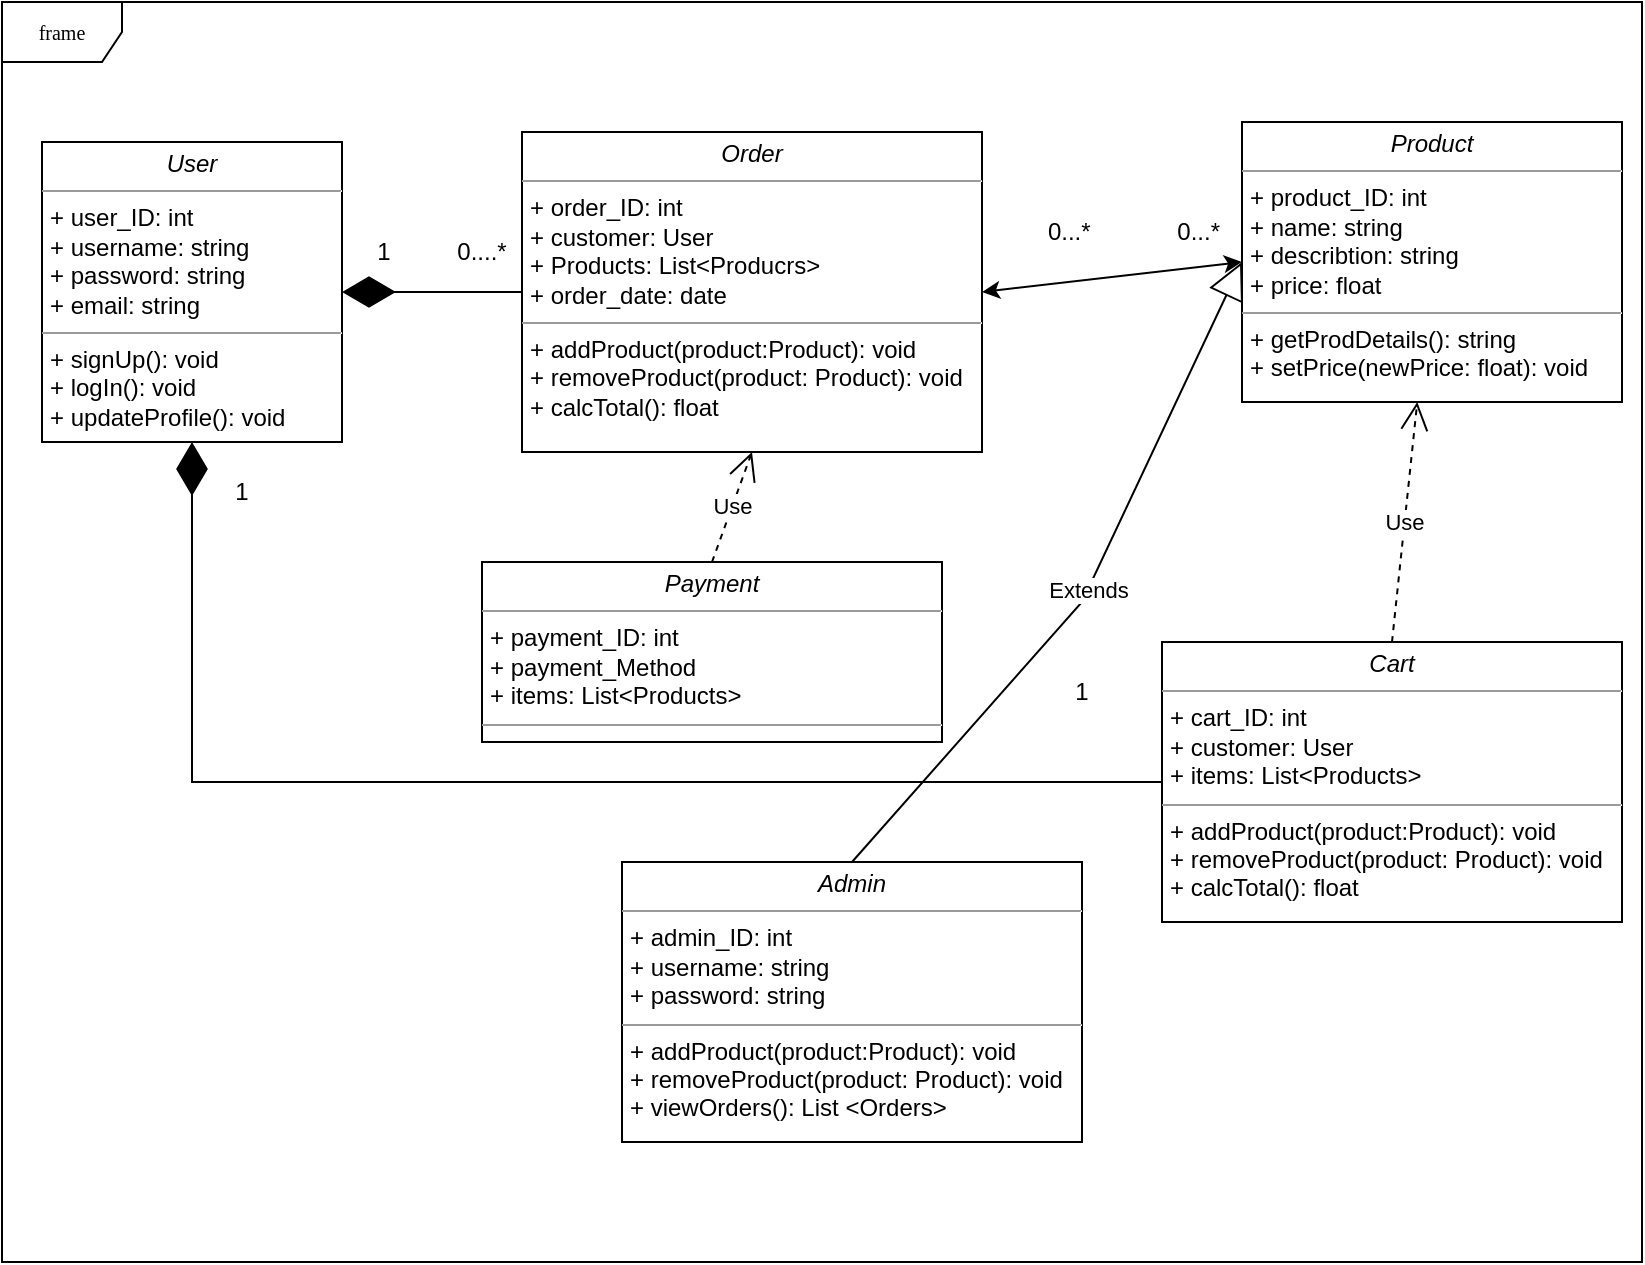 <mxfile version="23.1.6" type="device">
  <diagram name="Page-1" id="c4acf3e9-155e-7222-9cf6-157b1a14988f">
    <mxGraphModel dx="1050" dy="565" grid="1" gridSize="10" guides="1" tooltips="1" connect="1" arrows="1" fold="1" page="1" pageScale="1" pageWidth="850" pageHeight="1100" background="none" math="0" shadow="0">
      <root>
        <mxCell id="0" />
        <mxCell id="1" parent="0" />
        <mxCell id="17acba5748e5396b-1" value="frame" style="shape=umlFrame;whiteSpace=wrap;html=1;rounded=0;shadow=0;comic=0;labelBackgroundColor=none;strokeWidth=1;fontFamily=Verdana;fontSize=10;align=center;" parent="1" vertex="1">
          <mxGeometry x="20" y="20" width="820" height="630" as="geometry" />
        </mxCell>
        <mxCell id="5d2195bd80daf111-15" value="&lt;p style=&quot;margin:0px;margin-top:4px;text-align:center;&quot;&gt;&lt;i&gt;User&lt;/i&gt;&lt;/p&gt;&lt;hr size=&quot;1&quot;&gt;&lt;p style=&quot;border-color: var(--border-color); margin: 0px 0px 0px 4px;&quot;&gt;+ user_ID: int&lt;br style=&quot;border-color: var(--border-color);&quot;&gt;+ username: string&lt;br style=&quot;border-color: var(--border-color);&quot;&gt;+ password: string&lt;/p&gt;&lt;p style=&quot;border-color: var(--border-color); margin: 0px 0px 0px 4px;&quot;&gt;+ email: string&lt;/p&gt;&lt;hr size=&quot;1&quot;&gt;&lt;p style=&quot;margin:0px;margin-left:4px;&quot;&gt;+ signUp(): void&lt;br&gt;+ logIn(): void&lt;br&gt;+ updateProfile(): void&lt;/p&gt;" style="verticalAlign=top;align=left;overflow=fill;fontSize=12;fontFamily=Helvetica;html=1;rounded=0;shadow=0;comic=0;labelBackgroundColor=none;strokeWidth=1" parent="1" vertex="1">
          <mxGeometry x="40" y="90" width="150" height="150" as="geometry" />
        </mxCell>
        <mxCell id="454Sru1Qw_aLn2mXFdrK-1" style="edgeStyle=orthogonalEdgeStyle;rounded=0;orthogonalLoop=1;jettySize=auto;html=1;exitX=0.5;exitY=1;exitDx=0;exitDy=0;" edge="1" parent="1">
          <mxGeometry relative="1" as="geometry">
            <mxPoint x="155" y="227" as="sourcePoint" />
            <mxPoint x="155" y="227" as="targetPoint" />
          </mxGeometry>
        </mxCell>
        <mxCell id="454Sru1Qw_aLn2mXFdrK-4" value="&lt;p style=&quot;margin:0px;margin-top:4px;text-align:center;&quot;&gt;&lt;i&gt;Order&lt;/i&gt;&lt;/p&gt;&lt;hr size=&quot;1&quot;&gt;&lt;p style=&quot;border-color: var(--border-color); margin: 0px 0px 0px 4px;&quot;&gt;+ order_ID: int&lt;br style=&quot;border-color: var(--border-color);&quot;&gt;+ customer: User&lt;br&gt;+ Products: List&amp;lt;Producrs&amp;gt;&lt;br&gt;+ order_date: date&lt;/p&gt;&lt;hr size=&quot;1&quot;&gt;&lt;p style=&quot;margin:0px;margin-left:4px;&quot;&gt;+ addProduct(product:Product): void&lt;br&gt;+ removeProduct(product: Product): void&lt;br&gt;+ calcTotal(): float&lt;/p&gt;" style="verticalAlign=top;align=left;overflow=fill;fontSize=12;fontFamily=Helvetica;html=1;rounded=0;shadow=0;comic=0;labelBackgroundColor=none;strokeWidth=1" vertex="1" parent="1">
          <mxGeometry x="280" y="85" width="230" height="160" as="geometry" />
        </mxCell>
        <mxCell id="454Sru1Qw_aLn2mXFdrK-5" value="&lt;p style=&quot;margin:0px;margin-top:4px;text-align:center;&quot;&gt;&lt;i&gt;Product&lt;/i&gt;&lt;/p&gt;&lt;hr size=&quot;1&quot;&gt;&lt;p style=&quot;border-color: var(--border-color); margin: 0px 0px 0px 4px;&quot;&gt;+ product_ID: int&lt;br style=&quot;border-color: var(--border-color);&quot;&gt;+ name: string&lt;br&gt;+ describtion: string&lt;br&gt;+ price: float&lt;/p&gt;&lt;hr size=&quot;1&quot;&gt;&lt;p style=&quot;margin:0px;margin-left:4px;&quot;&gt;+ getProdDetails(): string&lt;br&gt;+ setPrice(newPrice: float): void&lt;/p&gt;" style="verticalAlign=top;align=left;overflow=fill;fontSize=12;fontFamily=Helvetica;html=1;rounded=0;shadow=0;comic=0;labelBackgroundColor=none;strokeWidth=1" vertex="1" parent="1">
          <mxGeometry x="640" y="80" width="190" height="140" as="geometry" />
        </mxCell>
        <mxCell id="454Sru1Qw_aLn2mXFdrK-6" value="&lt;p style=&quot;margin:0px;margin-top:4px;text-align:center;&quot;&gt;&lt;i&gt;Cart&lt;/i&gt;&lt;/p&gt;&lt;hr size=&quot;1&quot;&gt;&lt;p style=&quot;border-color: var(--border-color); margin: 0px 0px 0px 4px;&quot;&gt;+ cart_ID: int&lt;br style=&quot;border-color: var(--border-color);&quot;&gt;+ customer: User&lt;br&gt;+ items: List&amp;lt;Products&amp;gt;&lt;/p&gt;&lt;hr size=&quot;1&quot;&gt;&lt;p style=&quot;margin:0px;margin-left:4px;&quot;&gt;+ addProduct(product:Product): void&lt;br style=&quot;border-color: var(--border-color);&quot;&gt;+ removeProduct(product: Product): void&lt;br style=&quot;border-color: var(--border-color);&quot;&gt;+ calcTotal(): float&lt;br&gt;&lt;/p&gt;" style="verticalAlign=top;align=left;overflow=fill;fontSize=12;fontFamily=Helvetica;html=1;rounded=0;shadow=0;comic=0;labelBackgroundColor=none;strokeWidth=1" vertex="1" parent="1">
          <mxGeometry x="600" y="340" width="230" height="140" as="geometry" />
        </mxCell>
        <mxCell id="454Sru1Qw_aLn2mXFdrK-7" value="&lt;p style=&quot;margin:0px;margin-top:4px;text-align:center;&quot;&gt;&lt;i&gt;Admin&lt;/i&gt;&lt;/p&gt;&lt;hr size=&quot;1&quot;&gt;&lt;p style=&quot;border-color: var(--border-color); margin: 0px 0px 0px 4px;&quot;&gt;+ admin_ID: int&lt;br style=&quot;border-color: var(--border-color);&quot;&gt;+ username: string&lt;br&gt;+ password: string&lt;/p&gt;&lt;hr size=&quot;1&quot;&gt;&lt;p style=&quot;margin:0px;margin-left:4px;&quot;&gt;+ addProduct(product:Product): void&lt;br style=&quot;border-color: var(--border-color);&quot;&gt;+ removeProduct(product: Product): void&lt;br style=&quot;border-color: var(--border-color);&quot;&gt;+ viewOrders(): List &amp;lt;Orders&amp;gt;&lt;br&gt;&lt;/p&gt;" style="verticalAlign=top;align=left;overflow=fill;fontSize=12;fontFamily=Helvetica;html=1;rounded=0;shadow=0;comic=0;labelBackgroundColor=none;strokeWidth=1" vertex="1" parent="1">
          <mxGeometry x="330" y="450" width="230" height="140" as="geometry" />
        </mxCell>
        <mxCell id="454Sru1Qw_aLn2mXFdrK-8" value="&lt;p style=&quot;margin:0px;margin-top:4px;text-align:center;&quot;&gt;&lt;i&gt;Payment&lt;/i&gt;&lt;/p&gt;&lt;hr size=&quot;1&quot;&gt;&lt;p style=&quot;border-color: var(--border-color); margin: 0px 0px 0px 4px;&quot;&gt;+ payment_ID: int&lt;br style=&quot;border-color: var(--border-color);&quot;&gt;+ payment_Method&lt;br&gt;+ items: List&amp;lt;Products&amp;gt;&lt;/p&gt;&lt;hr size=&quot;1&quot;&gt;&lt;p style=&quot;margin:0px;margin-left:4px;&quot;&gt;&lt;br&gt;&lt;/p&gt;" style="verticalAlign=top;align=left;overflow=fill;fontSize=12;fontFamily=Helvetica;html=1;rounded=0;shadow=0;comic=0;labelBackgroundColor=none;strokeWidth=1" vertex="1" parent="1">
          <mxGeometry x="260" y="300" width="230" height="90" as="geometry" />
        </mxCell>
        <mxCell id="454Sru1Qw_aLn2mXFdrK-10" value="Use" style="endArrow=open;endSize=12;dashed=1;html=1;rounded=0;exitX=0.5;exitY=0;exitDx=0;exitDy=0;" edge="1" parent="1" source="454Sru1Qw_aLn2mXFdrK-6" target="454Sru1Qw_aLn2mXFdrK-5">
          <mxGeometry width="160" relative="1" as="geometry">
            <mxPoint x="290" y="340" as="sourcePoint" />
            <mxPoint x="450" y="340" as="targetPoint" />
          </mxGeometry>
        </mxCell>
        <mxCell id="454Sru1Qw_aLn2mXFdrK-11" value="Use" style="endArrow=open;endSize=12;dashed=1;html=1;rounded=0;exitX=0.5;exitY=0;exitDx=0;exitDy=0;entryX=0.5;entryY=1;entryDx=0;entryDy=0;" edge="1" parent="1" source="454Sru1Qw_aLn2mXFdrK-8" target="454Sru1Qw_aLn2mXFdrK-4">
          <mxGeometry width="160" relative="1" as="geometry">
            <mxPoint x="290" y="350" as="sourcePoint" />
            <mxPoint x="450" y="350" as="targetPoint" />
          </mxGeometry>
        </mxCell>
        <mxCell id="454Sru1Qw_aLn2mXFdrK-15" value="1&amp;nbsp; &amp;nbsp; &amp;nbsp; &amp;nbsp; &amp;nbsp; 0....*" style="text;html=1;align=center;verticalAlign=middle;whiteSpace=wrap;rounded=0;" vertex="1" parent="1">
          <mxGeometry x="190" y="130" width="100" height="30" as="geometry" />
        </mxCell>
        <mxCell id="454Sru1Qw_aLn2mXFdrK-17" value="" style="endArrow=classic;startArrow=classic;html=1;rounded=0;entryX=0;entryY=0.5;entryDx=0;entryDy=0;exitX=1;exitY=0.5;exitDx=0;exitDy=0;" edge="1" parent="1" source="454Sru1Qw_aLn2mXFdrK-4" target="454Sru1Qw_aLn2mXFdrK-5">
          <mxGeometry width="50" height="50" relative="1" as="geometry">
            <mxPoint x="350" y="340" as="sourcePoint" />
            <mxPoint x="400" y="290" as="targetPoint" />
          </mxGeometry>
        </mxCell>
        <mxCell id="454Sru1Qw_aLn2mXFdrK-18" value="0...*&amp;nbsp; &amp;nbsp; &amp;nbsp; &amp;nbsp; &amp;nbsp; &amp;nbsp; &amp;nbsp;0...*" style="text;html=1;align=center;verticalAlign=middle;whiteSpace=wrap;rounded=0;" vertex="1" parent="1">
          <mxGeometry x="536" y="120" width="100" height="30" as="geometry" />
        </mxCell>
        <mxCell id="454Sru1Qw_aLn2mXFdrK-21" value="" style="endArrow=diamondThin;endFill=1;endSize=24;html=1;rounded=0;entryX=0.5;entryY=1;entryDx=0;entryDy=0;exitX=0;exitY=0.5;exitDx=0;exitDy=0;" edge="1" parent="1" source="454Sru1Qw_aLn2mXFdrK-6" target="5d2195bd80daf111-15">
          <mxGeometry width="160" relative="1" as="geometry">
            <mxPoint x="290" y="360" as="sourcePoint" />
            <mxPoint x="450" y="360" as="targetPoint" />
            <Array as="points">
              <mxPoint x="115" y="410" />
            </Array>
          </mxGeometry>
        </mxCell>
        <mxCell id="454Sru1Qw_aLn2mXFdrK-22" value="1" style="text;html=1;align=center;verticalAlign=middle;whiteSpace=wrap;rounded=0;" vertex="1" parent="1">
          <mxGeometry x="110" y="250" width="60" height="30" as="geometry" />
        </mxCell>
        <mxCell id="454Sru1Qw_aLn2mXFdrK-23" value="1" style="text;html=1;align=center;verticalAlign=middle;whiteSpace=wrap;rounded=0;" vertex="1" parent="1">
          <mxGeometry x="530" y="350" width="60" height="30" as="geometry" />
        </mxCell>
        <mxCell id="454Sru1Qw_aLn2mXFdrK-24" value="" style="endArrow=diamondThin;endFill=1;endSize=24;html=1;rounded=0;exitX=0;exitY=0.5;exitDx=0;exitDy=0;entryX=1;entryY=0.5;entryDx=0;entryDy=0;" edge="1" parent="1" source="454Sru1Qw_aLn2mXFdrK-4" target="5d2195bd80daf111-15">
          <mxGeometry width="160" relative="1" as="geometry">
            <mxPoint x="290" y="360" as="sourcePoint" />
            <mxPoint x="450" y="360" as="targetPoint" />
          </mxGeometry>
        </mxCell>
        <mxCell id="454Sru1Qw_aLn2mXFdrK-25" value="Extends" style="endArrow=block;endSize=16;endFill=0;html=1;rounded=0;exitX=0.5;exitY=0;exitDx=0;exitDy=0;entryX=0;entryY=0.5;entryDx=0;entryDy=0;" edge="1" parent="1" source="454Sru1Qw_aLn2mXFdrK-7" target="454Sru1Qw_aLn2mXFdrK-5">
          <mxGeometry width="160" relative="1" as="geometry">
            <mxPoint x="290" y="360" as="sourcePoint" />
            <mxPoint x="450" y="360" as="targetPoint" />
            <Array as="points">
              <mxPoint x="560" y="320" />
            </Array>
          </mxGeometry>
        </mxCell>
      </root>
    </mxGraphModel>
  </diagram>
</mxfile>
